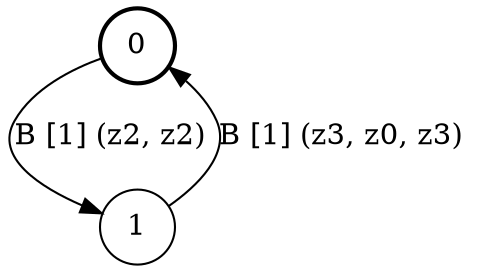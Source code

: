 # generated file, don't try to modify
# command: dot -Tpng <filename> > tree.png
digraph Automaton {
    node [shape = circle];
    0 [style = "bold"];
    0 -> 1 [label = "B [1] (z2, z2) "];
    1 -> 0 [label = "B [1] (z3, z0, z3) "];
}
